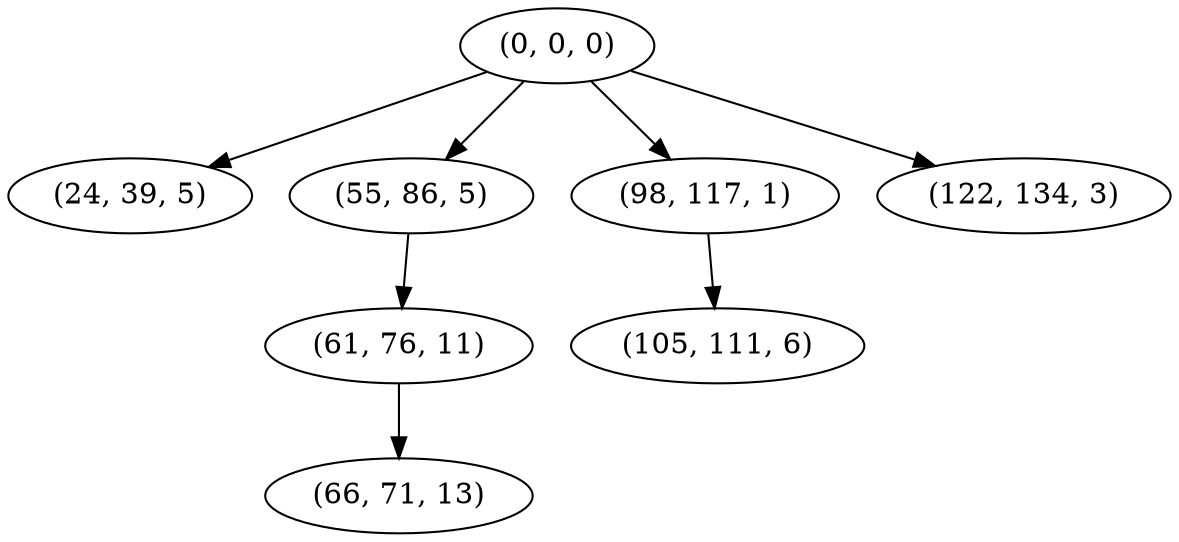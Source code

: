 digraph tree {
    "(0, 0, 0)";
    "(24, 39, 5)";
    "(55, 86, 5)";
    "(61, 76, 11)";
    "(66, 71, 13)";
    "(98, 117, 1)";
    "(105, 111, 6)";
    "(122, 134, 3)";
    "(0, 0, 0)" -> "(24, 39, 5)";
    "(0, 0, 0)" -> "(55, 86, 5)";
    "(0, 0, 0)" -> "(98, 117, 1)";
    "(0, 0, 0)" -> "(122, 134, 3)";
    "(55, 86, 5)" -> "(61, 76, 11)";
    "(61, 76, 11)" -> "(66, 71, 13)";
    "(98, 117, 1)" -> "(105, 111, 6)";
}
